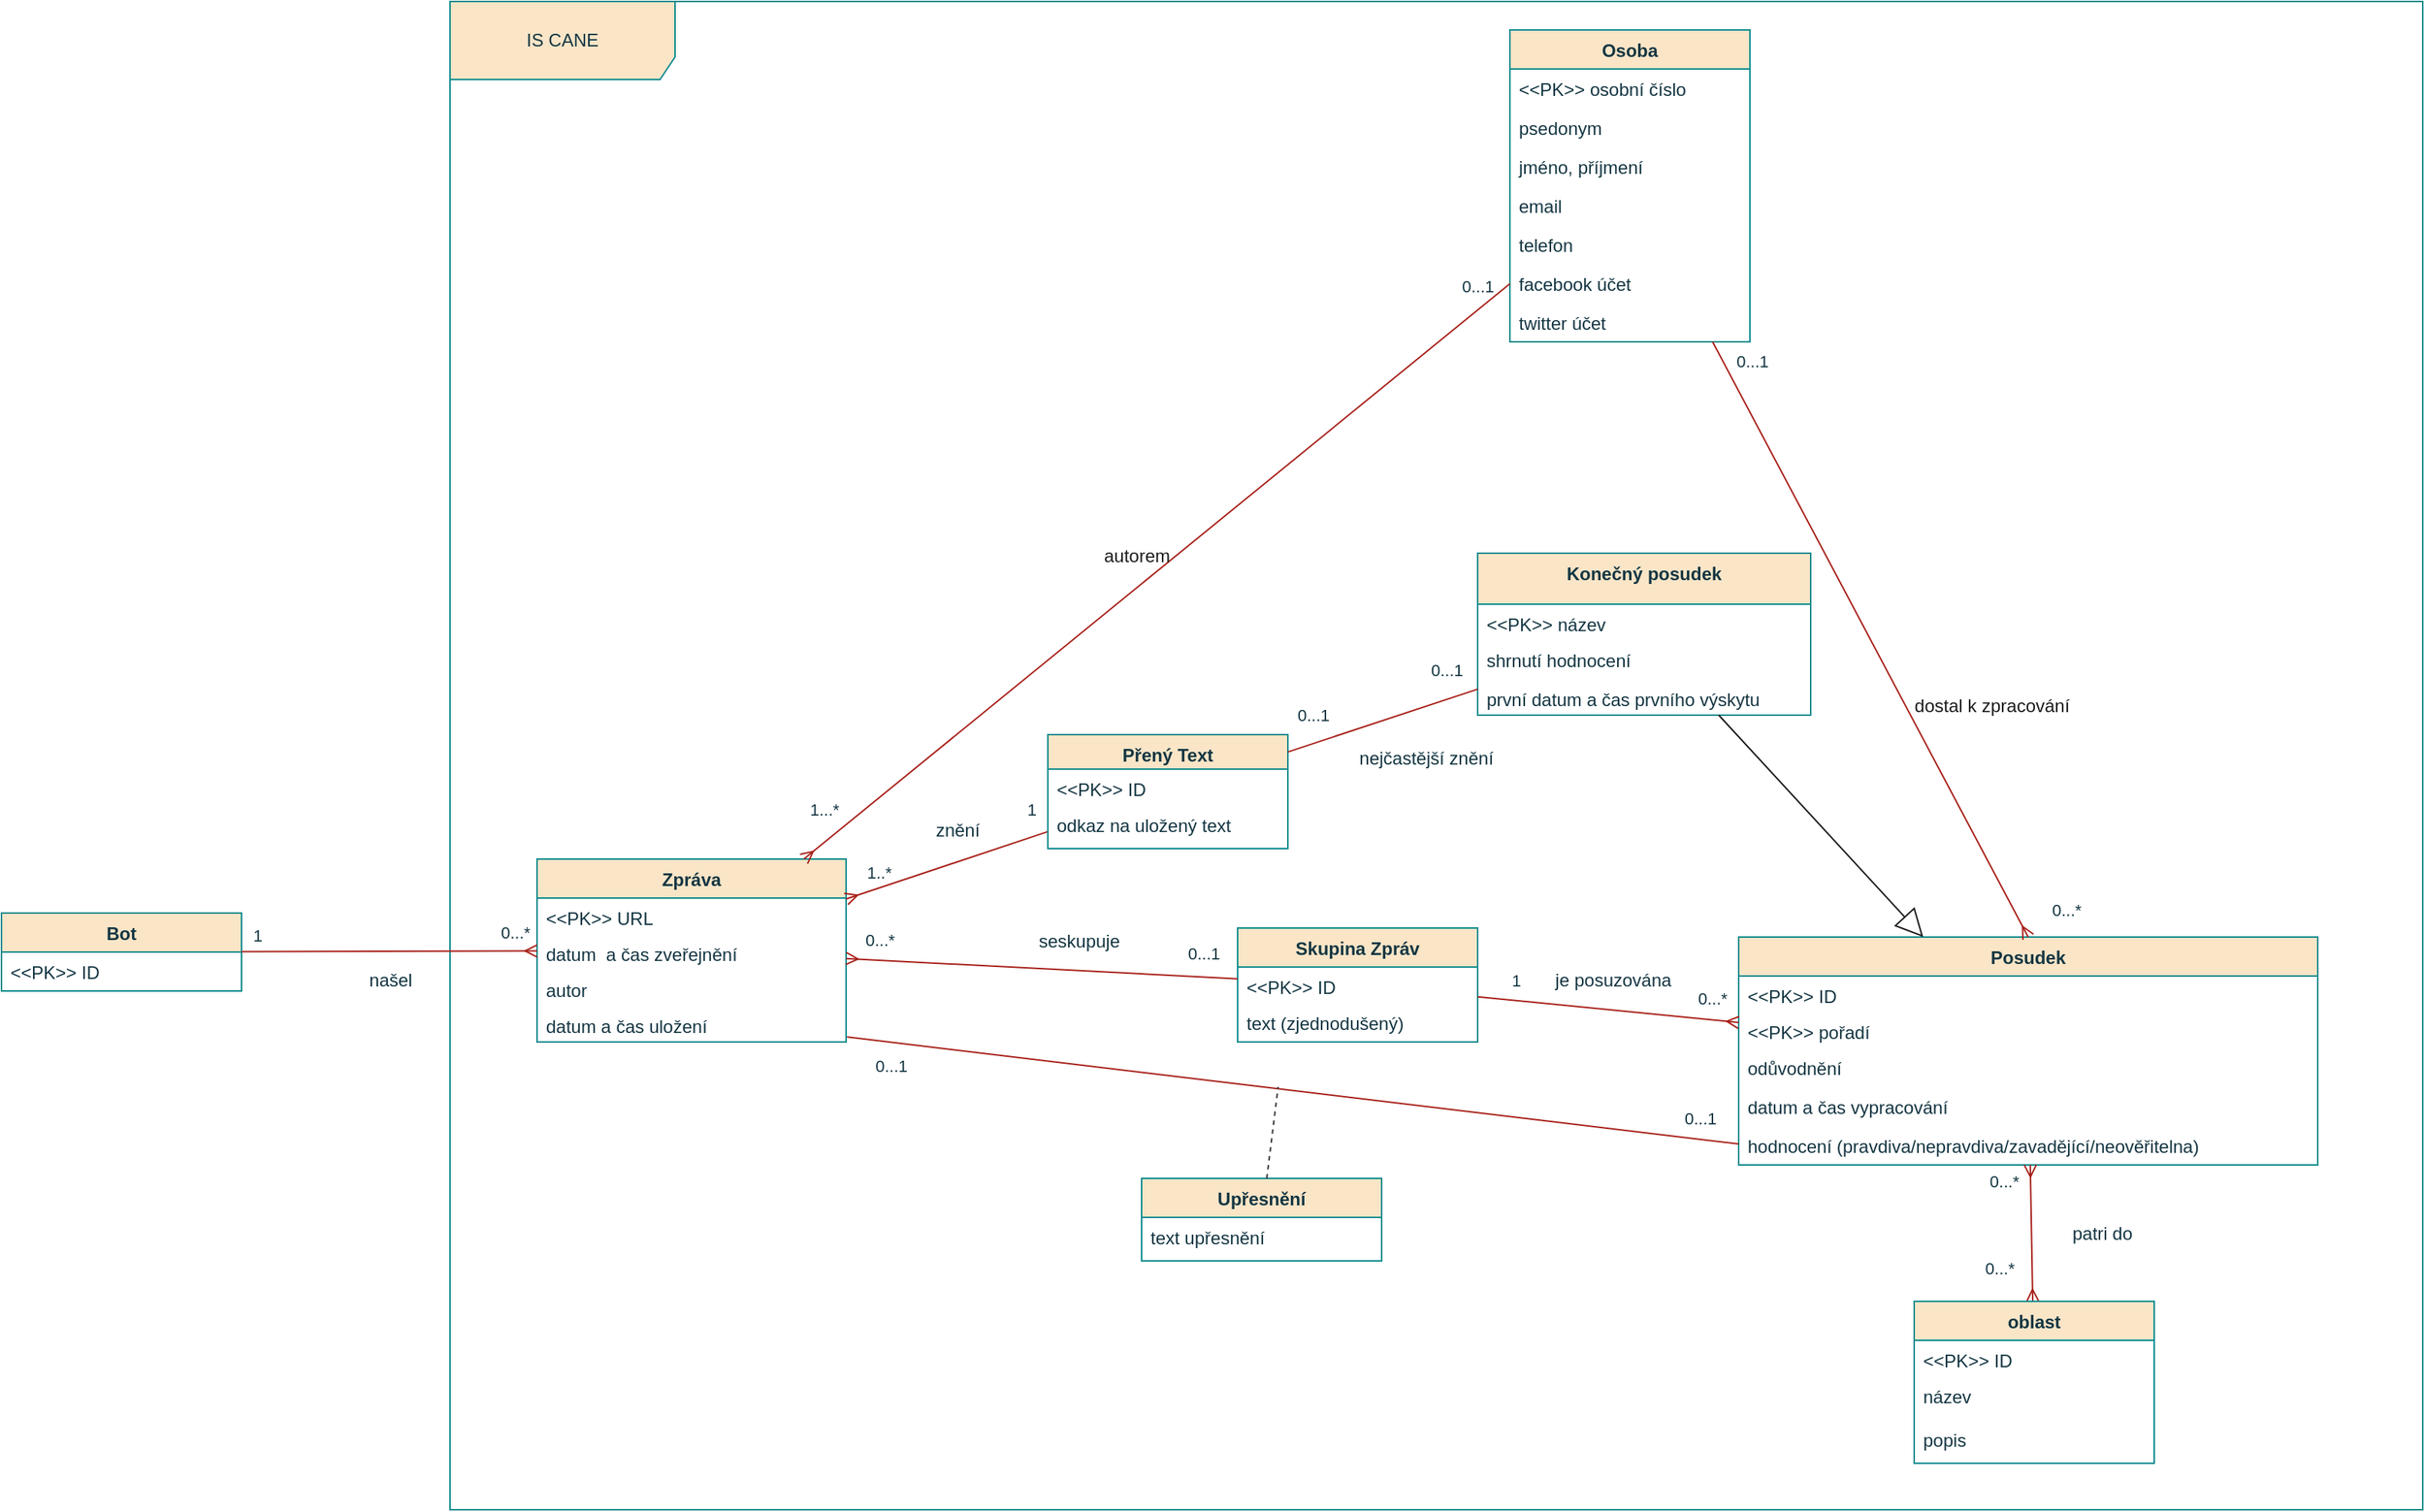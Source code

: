 <mxfile version="20.5.3" type="embed"><diagram id="23iRSUPoRavnBvh4doch" name="Page-1"><mxGraphModel dx="-291" dy="-540" grid="0" gridSize="10" guides="1" tooltips="1" connect="1" arrows="1" fold="1" page="0" pageScale="1" pageWidth="100000" pageHeight="100000" background="#ffffff" math="0" shadow="0"><root><mxCell id="0"/><mxCell id="1" parent="0"/><UserObject label="IS CANE" linkTarget="_blank" id="10"><mxCell style="shape=umlFrame;whiteSpace=wrap;html=1;height=52;fillColor=#FAE5C7;strokeColor=#0F8B8D;fontColor=#143642;width=150;" parent="1" vertex="1"><mxGeometry x="1931" y="1506" width="1315" height="1006" as="geometry"/></mxCell></UserObject><mxCell id="2" value="Zpráva" style="swimlane;fontStyle=1;align=center;verticalAlign=top;childLayout=stackLayout;horizontal=1;startSize=26;horizontalStack=0;resizeParent=1;resizeParentMax=0;resizeLast=0;collapsible=1;marginBottom=0;fillColor=#FAE5C7;strokeColor=#0F8B8D;fontColor=#143642;" parent="1" vertex="1"><mxGeometry x="1989" y="2078" width="206" height="122" as="geometry"><mxRectangle x="2080" y="2160" width="74" height="26" as="alternateBounds"/></mxGeometry></mxCell><mxCell id="43" value="&lt;&lt;PK&gt;&gt; URL" style="text;strokeColor=none;fillColor=none;align=left;verticalAlign=top;spacingLeft=4;spacingRight=4;overflow=hidden;rotatable=0;points=[[0,0.5],[1,0.5]];portConstraint=eastwest;fontColor=#143642;" parent="2" vertex="1"><mxGeometry y="26" width="206" height="24" as="geometry"/></mxCell><mxCell id="45" value="datum  a čas zveřejnění &#10;" style="text;strokeColor=none;fillColor=none;align=left;verticalAlign=top;spacingLeft=4;spacingRight=4;overflow=hidden;rotatable=0;points=[[0,0.5],[1,0.5]];portConstraint=eastwest;fontColor=#143642;" parent="2" vertex="1"><mxGeometry y="50" width="206" height="24" as="geometry"/></mxCell><mxCell id="3" value="autor" style="text;strokeColor=none;fillColor=none;align=left;verticalAlign=top;spacingLeft=4;spacingRight=4;overflow=hidden;rotatable=0;points=[[0,0.5],[1,0.5]];portConstraint=eastwest;fontColor=#143642;" parent="2" vertex="1"><mxGeometry y="74" width="206" height="24" as="geometry"/></mxCell><mxCell id="42" value="datum a čas uložení&#10;" style="text;strokeColor=none;fillColor=none;align=left;verticalAlign=top;spacingLeft=4;spacingRight=4;overflow=hidden;rotatable=0;points=[[0,0.5],[1,0.5]];portConstraint=eastwest;fontColor=#143642;" parent="2" vertex="1"><mxGeometry y="98" width="206" height="24" as="geometry"/></mxCell><mxCell id="83" value="Upřesnění&#10;" style="swimlane;fontStyle=1;align=center;verticalAlign=top;childLayout=stackLayout;horizontal=1;startSize=26;horizontalStack=0;resizeParent=1;resizeParentMax=0;resizeLast=0;collapsible=1;marginBottom=0;fillColor=#FAE5C7;strokeColor=#0F8B8D;fontColor=#143642;" parent="1" vertex="1"><mxGeometry x="2392" y="2291" width="160" height="55" as="geometry"/></mxCell><mxCell id="141" value="text upřesnění" style="text;strokeColor=none;fillColor=none;align=left;verticalAlign=top;spacingLeft=4;spacingRight=4;overflow=hidden;rotatable=0;points=[[0,0.5],[1,0.5]];portConstraint=eastwest;fontColor=#143642;" parent="83" vertex="1"><mxGeometry y="26" width="160" height="29" as="geometry"/></mxCell><mxCell id="97" value="Osoba" style="swimlane;fontStyle=1;align=center;verticalAlign=top;childLayout=stackLayout;horizontal=1;startSize=26;horizontalStack=0;resizeParent=1;resizeParentMax=0;resizeLast=0;collapsible=1;marginBottom=0;fillColor=#FAE5C7;strokeColor=#0F8B8D;fontColor=#143642;" parent="1" vertex="1"><mxGeometry x="2637.5" y="1525" width="160" height="208" as="geometry"/></mxCell><mxCell id="98" value="&lt;&lt;PK&gt;&gt; osobní číslo&#10;" style="text;strokeColor=none;fillColor=none;align=left;verticalAlign=top;spacingLeft=4;spacingRight=4;overflow=hidden;rotatable=0;points=[[0,0.5],[1,0.5]];portConstraint=eastwest;fontColor=#143642;" parent="97" vertex="1"><mxGeometry y="26" width="160" height="26" as="geometry"/></mxCell><mxCell id="102" value="psedonym" style="text;strokeColor=none;fillColor=none;align=left;verticalAlign=top;spacingLeft=4;spacingRight=4;overflow=hidden;rotatable=0;points=[[0,0.5],[1,0.5]];portConstraint=eastwest;fontColor=#143642;" parent="97" vertex="1"><mxGeometry y="52" width="160" height="26" as="geometry"/></mxCell><mxCell id="103" value="jméno, příjmení" style="text;strokeColor=none;fillColor=none;align=left;verticalAlign=top;spacingLeft=4;spacingRight=4;overflow=hidden;rotatable=0;points=[[0,0.5],[1,0.5]];portConstraint=eastwest;fontColor=#143642;" parent="97" vertex="1"><mxGeometry y="78" width="160" height="26" as="geometry"/></mxCell><mxCell id="104" value="email&#10;" style="text;strokeColor=none;fillColor=none;align=left;verticalAlign=top;spacingLeft=4;spacingRight=4;overflow=hidden;rotatable=0;points=[[0,0.5],[1,0.5]];portConstraint=eastwest;fontColor=#143642;" parent="97" vertex="1"><mxGeometry y="104" width="160" height="26" as="geometry"/></mxCell><mxCell id="105" value="telefon" style="text;strokeColor=none;fillColor=none;align=left;verticalAlign=top;spacingLeft=4;spacingRight=4;overflow=hidden;rotatable=0;points=[[0,0.5],[1,0.5]];portConstraint=eastwest;fontColor=#143642;" parent="97" vertex="1"><mxGeometry y="130" width="160" height="26" as="geometry"/></mxCell><mxCell id="106" value="facebook účet" style="text;strokeColor=none;fillColor=none;align=left;verticalAlign=top;spacingLeft=4;spacingRight=4;overflow=hidden;rotatable=0;points=[[0,0.5],[1,0.5]];portConstraint=eastwest;fontColor=#143642;" parent="97" vertex="1"><mxGeometry y="156" width="160" height="26" as="geometry"/></mxCell><mxCell id="94" value="twitter účet" style="text;strokeColor=none;fillColor=none;align=left;verticalAlign=top;spacingLeft=4;spacingRight=4;overflow=hidden;rotatable=0;points=[[0,0.5],[1,0.5]];portConstraint=eastwest;fontColor=#143642;" parent="97" vertex="1"><mxGeometry y="182" width="160" height="26" as="geometry"/></mxCell><mxCell id="118" value="Posudek&#10;" style="swimlane;fontStyle=1;align=center;verticalAlign=top;childLayout=stackLayout;horizontal=1;startSize=26;horizontalStack=0;resizeParent=1;resizeParentMax=0;resizeLast=0;collapsible=1;marginBottom=0;fillColor=#FAE5C7;strokeColor=#0F8B8D;fontColor=#143642;" parent="1" vertex="1"><mxGeometry x="2790" y="2130" width="386" height="152" as="geometry"/></mxCell><mxCell id="238" value="&lt;&lt;PK&gt;&gt; ID" style="text;strokeColor=none;fillColor=none;align=left;verticalAlign=top;spacingLeft=4;spacingRight=4;overflow=hidden;rotatable=0;points=[[0,0.5],[1,0.5]];portConstraint=eastwest;fontColor=#143642;" parent="118" vertex="1"><mxGeometry y="26" width="386" height="24" as="geometry"/></mxCell><mxCell id="311" value="&lt;&lt;PK&gt;&gt; pořadí" style="text;strokeColor=none;fillColor=none;align=left;verticalAlign=top;spacingLeft=4;spacingRight=4;overflow=hidden;rotatable=0;points=[[0,0.5],[1,0.5]];portConstraint=eastwest;fontColor=#143642;" parent="118" vertex="1"><mxGeometry y="50" width="386" height="24" as="geometry"/></mxCell><mxCell id="54" value="odůvodnění&#10;" style="text;strokeColor=none;fillColor=none;align=left;verticalAlign=top;spacingLeft=4;spacingRight=4;overflow=hidden;rotatable=0;points=[[0,0.5],[1,0.5]];portConstraint=eastwest;fontColor=#143642;" parent="118" vertex="1"><mxGeometry y="74" width="386" height="26" as="geometry"/></mxCell><mxCell id="167" value="datum a čas vypracování" style="text;strokeColor=none;fillColor=none;align=left;verticalAlign=top;spacingLeft=4;spacingRight=4;overflow=hidden;rotatable=0;points=[[0,0.5],[1,0.5]];portConstraint=eastwest;fontColor=#143642;" parent="118" vertex="1"><mxGeometry y="100" width="386" height="26" as="geometry"/></mxCell><mxCell id="78" value="hodnocení (pravdiva/nepravdiva/zavadějící/neověřitelna)" style="text;strokeColor=none;fillColor=none;align=left;verticalAlign=top;spacingLeft=4;spacingRight=4;overflow=hidden;rotatable=0;points=[[0,0.5],[1,0.5]];portConstraint=eastwest;fontColor=#143642;" parent="118" vertex="1"><mxGeometry y="126" width="386" height="26" as="geometry"/></mxCell><mxCell id="121" value="Skupina Zpráv&#10;" style="swimlane;fontStyle=1;align=center;verticalAlign=top;childLayout=stackLayout;horizontal=1;startSize=26;horizontalStack=0;resizeParent=1;resizeParentMax=0;resizeLast=0;collapsible=1;marginBottom=0;fillColor=#FAE5C7;strokeColor=#0F8B8D;fontColor=#143642;" parent="1" vertex="1"><mxGeometry x="2456" y="2124" width="160" height="76" as="geometry"/></mxCell><mxCell id="44" value="&lt;&lt;PK&gt;&gt; ID " style="text;strokeColor=none;fillColor=none;align=left;verticalAlign=top;spacingLeft=4;spacingRight=4;overflow=hidden;rotatable=0;points=[[0,0.5],[1,0.5]];portConstraint=eastwest;fontColor=#143642;" parent="121" vertex="1"><mxGeometry y="26" width="160" height="24" as="geometry"/></mxCell><mxCell id="7" value="text (zjednodušený)" style="text;strokeColor=none;fillColor=none;align=left;verticalAlign=top;spacingLeft=4;spacingRight=4;overflow=hidden;rotatable=0;points=[[0,0.5],[1,0.5]];portConstraint=eastwest;fontColor=#143642;" parent="121" vertex="1"><mxGeometry y="50" width="160" height="26" as="geometry"/></mxCell><mxCell id="132" value="Bot" style="swimlane;fontStyle=1;align=center;verticalAlign=top;childLayout=stackLayout;horizontal=1;startSize=26;horizontalStack=0;resizeParent=1;resizeParentMax=0;resizeLast=0;collapsible=1;marginBottom=0;fillColor=#FAE5C7;strokeColor=#0F8B8D;fontColor=#143642;" parent="1" vertex="1"><mxGeometry x="1632" y="2114" width="160" height="52" as="geometry"/></mxCell><mxCell id="16" value="&lt;&lt;PK&gt;&gt; ID&#10;" style="text;strokeColor=none;fillColor=none;align=left;verticalAlign=top;spacingLeft=4;spacingRight=4;overflow=hidden;rotatable=0;points=[[0,0.5],[1,0.5]];portConstraint=eastwest;fontColor=#143642;" parent="132" vertex="1"><mxGeometry y="26" width="160" height="26" as="geometry"/></mxCell><mxCell id="143" value="" style="resizable=0;html=1;align=right;verticalAlign=bottom;fillColor=#FAE5C7;strokeColor=#0F8B8D;fontColor=#143642;" parent="1" connectable="0" vertex="1"><mxGeometry x="2770.997" y="2232" as="geometry"/></mxCell><mxCell id="145" value="" style="endArrow=none;html=1;rounded=0;labelBackgroundColor=default;strokeColor=#A8201A;fontFamily=Helvetica;fontSize=11;fontColor=#143642;fillColor=#FAE5C7;shape=connector;elbow=vertical;startArrow=ERmany;startFill=0;" parent="1" source="2" target="121" edge="1"><mxGeometry relative="1" as="geometry"><mxPoint x="2296" y="2154" as="sourcePoint"/><mxPoint x="2456" y="2154" as="targetPoint"/></mxGeometry></mxCell><mxCell id="146" value="0...*" style="resizable=0;html=1;align=left;verticalAlign=bottom;strokeColor=#0F8B8D;fontFamily=Helvetica;fontSize=11;fontColor=#143642;fillColor=#FAE5C7;" parent="145" connectable="0" vertex="1"><mxGeometry x="-1" relative="1" as="geometry"><mxPoint x="11" y="-4" as="offset"/></mxGeometry></mxCell><mxCell id="154" value="" style="endArrow=none;html=1;rounded=0;labelBackgroundColor=default;strokeColor=#A8201A;fontFamily=Helvetica;fontSize=11;fontColor=#143642;fillColor=#FAE5C7;shape=connector;elbow=vertical;startArrow=ERmany;startFill=0;" parent="1" source="2" target="97" edge="1"><mxGeometry relative="1" as="geometry"><mxPoint x="2341" y="2042.002" as="sourcePoint"/><mxPoint x="2320" y="1831.0" as="targetPoint"/></mxGeometry></mxCell><mxCell id="155" value="1...*" style="resizable=0;html=1;align=left;verticalAlign=bottom;strokeColor=#0F8B8D;fontFamily=Helvetica;fontSize=11;fontColor=#143642;fillColor=#FAE5C7;" parent="154" connectable="0" vertex="1"><mxGeometry x="-1" relative="1" as="geometry"><mxPoint x="2" y="-25" as="offset"/></mxGeometry></mxCell><mxCell id="156" value="0...1" style="resizable=0;html=1;align=right;verticalAlign=bottom;strokeColor=#0F8B8D;fontFamily=Helvetica;fontSize=11;fontColor=#143642;fillColor=#FAE5C7;" parent="154" connectable="0" vertex="1"><mxGeometry x="1" relative="1" as="geometry"><mxPoint x="-10" y="10" as="offset"/></mxGeometry></mxCell><mxCell id="184" value="" style="endArrow=ERmany;html=1;rounded=0;labelBackgroundColor=default;strokeColor=#A8201A;fontFamily=Helvetica;fontSize=11;fontColor=#143642;fillColor=#FAE5C7;shape=connector;elbow=vertical;startArrow=none;startFill=0;endFill=0;" parent="1" source="293" target="2" edge="1"><mxGeometry relative="1" as="geometry"><mxPoint x="2251.696" y="2096" as="sourcePoint"/><mxPoint x="2548" y="2018.287" as="targetPoint"/></mxGeometry></mxCell><mxCell id="195" value="" style="endArrow=ERmany;html=1;rounded=0;labelBackgroundColor=default;strokeColor=#A8201A;fontFamily=Helvetica;fontSize=11;fontColor=#143642;fillColor=#FAE5C7;shape=connector;elbow=vertical;startArrow=ERmany;startFill=0;endFill=0;" parent="1" source="201" target="118" edge="1"><mxGeometry relative="1" as="geometry"><mxPoint x="2977.064" y="2342" as="sourcePoint"/><mxPoint x="2545" y="2201.636" as="targetPoint"/></mxGeometry></mxCell><mxCell id="197" value="0...*" style="resizable=0;html=1;align=right;verticalAlign=bottom;strokeColor=#0F8B8D;fontFamily=Helvetica;fontSize=11;fontColor=#143642;fillColor=#FAE5C7;" parent="195" connectable="0" vertex="1"><mxGeometry x="1" relative="1" as="geometry"><mxPoint x="-7" y="19" as="offset"/></mxGeometry></mxCell><mxCell id="199" value="nejčastější znění&amp;nbsp;" style="text;html=1;strokeColor=none;fillColor=none;align=center;verticalAlign=middle;whiteSpace=wrap;rounded=0;fontColor=#143642;rotation=0;" parent="1" vertex="1"><mxGeometry x="2530.5" y="1996" width="105" height="30" as="geometry"/></mxCell><mxCell id="201" value="oblast" style="swimlane;fontStyle=1;align=center;verticalAlign=top;childLayout=stackLayout;horizontal=1;startSize=26;horizontalStack=0;resizeParent=1;resizeParentMax=0;resizeLast=0;collapsible=1;marginBottom=0;fillColor=#FAE5C7;strokeColor=#0F8B8D;fontColor=#143642;" parent="1" vertex="1"><mxGeometry x="2907" y="2373" width="160" height="108" as="geometry"/></mxCell><mxCell id="239" value="&lt;&lt;PK&gt;&gt; ID " style="text;strokeColor=none;fillColor=none;align=left;verticalAlign=top;spacingLeft=4;spacingRight=4;overflow=hidden;rotatable=0;points=[[0,0.5],[1,0.5]];portConstraint=eastwest;fontColor=#143642;" parent="201" vertex="1"><mxGeometry y="26" width="160" height="24" as="geometry"/></mxCell><mxCell id="202" value="název" style="text;strokeColor=none;fillColor=none;align=left;verticalAlign=top;spacingLeft=4;spacingRight=4;overflow=hidden;rotatable=0;points=[[0,0.5],[1,0.5]];portConstraint=eastwest;fontColor=#143642;" parent="201" vertex="1"><mxGeometry y="50" width="160" height="29" as="geometry"/></mxCell><mxCell id="204" value="popis" style="text;strokeColor=none;fillColor=none;align=left;verticalAlign=top;spacingLeft=4;spacingRight=4;overflow=hidden;rotatable=0;points=[[0,0.5],[1,0.5]];portConstraint=eastwest;fontColor=#143642;" parent="201" vertex="1"><mxGeometry y="79" width="160" height="29" as="geometry"/></mxCell><mxCell id="216" value="" style="endArrow=none;html=1;rounded=0;labelBackgroundColor=default;strokeColor=#A8201A;fontFamily=Helvetica;fontSize=11;fontColor=#143642;fillColor=#FAE5C7;shape=connector;elbow=vertical;startArrow=ERmany;startFill=0;endFill=0;" parent="1" source="118" target="121" edge="1"><mxGeometry relative="1" as="geometry"><mxPoint x="2665.844" y="2217" as="sourcePoint"/><mxPoint x="2608.003" y="2084" as="targetPoint"/></mxGeometry></mxCell><mxCell id="217" value="0...*" style="resizable=0;html=1;align=left;verticalAlign=bottom;strokeColor=#0F8B8D;fontFamily=Helvetica;fontSize=11;fontColor=#143642;fillColor=#FAE5C7;" parent="216" connectable="0" vertex="1"><mxGeometry x="-1" relative="1" as="geometry"><mxPoint x="-29" y="-8" as="offset"/></mxGeometry></mxCell><mxCell id="218" value="1" style="resizable=0;html=1;align=right;verticalAlign=bottom;strokeColor=#0F8B8D;fontFamily=Helvetica;fontSize=11;fontColor=#143642;fillColor=#FAE5C7;" parent="216" connectable="0" vertex="1"><mxGeometry x="1" relative="1" as="geometry"><mxPoint x="30" y="-2" as="offset"/></mxGeometry></mxCell><mxCell id="219" value="0...*" style="resizable=0;html=1;align=right;verticalAlign=bottom;strokeColor=#0F8B8D;fontFamily=Helvetica;fontSize=11;fontColor=#143642;fillColor=#FAE5C7;" parent="1" connectable="0" vertex="1"><mxGeometry x="2974.003" y="2327.997" as="geometry"><mxPoint y="32" as="offset"/></mxGeometry></mxCell><mxCell id="232" value="" style="endArrow=none;html=1;rounded=0;labelBackgroundColor=default;strokeColor=#A8201A;fontFamily=Helvetica;fontSize=11;fontColor=#143642;fillColor=#FAE5C7;shape=connector;elbow=vertical;startArrow=none;startFill=0;endFill=0;exitX=0;exitY=0.5;exitDx=0;exitDy=0;entryX=1.003;entryY=0.903;entryDx=0;entryDy=0;entryPerimeter=0;" parent="1" edge="1"><mxGeometry relative="1" as="geometry"><mxPoint x="2790" y="2268" as="sourcePoint"/><mxPoint x="2195.618" y="2196.672" as="targetPoint"/></mxGeometry></mxCell><mxCell id="233" value="0...1" style="resizable=0;html=1;align=left;verticalAlign=bottom;strokeColor=#0F8B8D;fontFamily=Helvetica;fontSize=11;fontColor=#143642;fillColor=#FAE5C7;" parent="232" connectable="0" vertex="1"><mxGeometry x="-1" relative="1" as="geometry"><mxPoint x="-38" y="-9" as="offset"/></mxGeometry></mxCell><mxCell id="234" value="0...1" style="resizable=0;html=1;align=right;verticalAlign=bottom;strokeColor=#0F8B8D;fontFamily=Helvetica;fontSize=11;fontColor=#143642;fillColor=#FAE5C7;" parent="232" connectable="0" vertex="1"><mxGeometry x="1" relative="1" as="geometry"><mxPoint x="41" y="28" as="offset"/></mxGeometry></mxCell><mxCell id="240" value="" style="endArrow=none;html=1;rounded=0;labelBackgroundColor=default;strokeColor=#A8201A;fontFamily=Helvetica;fontSize=11;fontColor=#143642;fillColor=#FAE5C7;shape=connector;elbow=vertical;startArrow=ERmany;startFill=0;endFill=0;exitX=0.5;exitY=0;exitDx=0;exitDy=0;" parent="1" source="118" target="97" edge="1"><mxGeometry relative="1" as="geometry"><mxPoint x="3004" y="2114" as="sourcePoint"/><mxPoint x="3004.807" y="1924" as="targetPoint"/></mxGeometry></mxCell><mxCell id="241" value="0...*" style="resizable=0;html=1;align=left;verticalAlign=bottom;strokeColor=#0F8B8D;fontFamily=Helvetica;fontSize=11;fontColor=#143642;fillColor=#FAE5C7;" parent="240" connectable="0" vertex="1"><mxGeometry x="-1" relative="1" as="geometry"><mxPoint x="14" y="-10" as="offset"/></mxGeometry></mxCell><mxCell id="242" value="0...1" style="resizable=0;html=1;align=right;verticalAlign=bottom;strokeColor=#0F8B8D;fontFamily=Helvetica;fontSize=11;fontColor=#143642;fillColor=#FAE5C7;" parent="240" connectable="0" vertex="1"><mxGeometry x="1" relative="1" as="geometry"><mxPoint x="38" y="22" as="offset"/></mxGeometry></mxCell><mxCell id="246" value="" style="endArrow=none;html=1;rounded=0;labelBackgroundColor=default;strokeColor=#A8201A;fontFamily=Helvetica;fontSize=11;fontColor=#143642;fillColor=#FAE5C7;shape=connector;elbow=vertical;startArrow=ERmany;startFill=0;" parent="1" source="2" target="132" edge="1"><mxGeometry relative="1" as="geometry"><mxPoint x="1867" y="2218.0" as="sourcePoint"/><mxPoint x="1873" y="2202" as="targetPoint"/></mxGeometry></mxCell><mxCell id="247" value="0...*" style="resizable=0;html=1;align=left;verticalAlign=bottom;strokeColor=#0F8B8D;fontFamily=Helvetica;fontSize=11;fontColor=#143642;fillColor=#FAE5C7;" parent="246" connectable="0" vertex="1"><mxGeometry x="-1" relative="1" as="geometry"><mxPoint x="-26" y="-4" as="offset"/></mxGeometry></mxCell><mxCell id="248" value="1" style="resizable=0;html=1;align=right;verticalAlign=bottom;strokeColor=#0F8B8D;fontFamily=Helvetica;fontSize=11;fontColor=#143642;fillColor=#FAE5C7;" parent="246" connectable="0" vertex="1"><mxGeometry x="1" relative="1" as="geometry"><mxPoint x="14" y="-2" as="offset"/></mxGeometry></mxCell><mxCell id="249" value="našel" style="text;html=1;strokeColor=none;fillColor=none;align=center;verticalAlign=middle;whiteSpace=wrap;rounded=0;fontColor=#143642;rotation=0;" parent="1" vertex="1"><mxGeometry x="1841" y="2144" width="100.5" height="30" as="geometry"/></mxCell><mxCell id="250" value="seskupuje" style="text;html=1;strokeColor=none;fillColor=none;align=center;verticalAlign=middle;whiteSpace=wrap;rounded=0;fontColor=#143642;rotation=0;" parent="1" vertex="1"><mxGeometry x="2300" y="2118" width="100.5" height="30" as="geometry"/></mxCell><mxCell id="257" value="" style="fontSize=12;html=1;endArrow=none;endFill=0;rounded=0;strokeColor=#363636;dashed=1;" parent="1" source="83" edge="1"><mxGeometry width="100" height="100" relative="1" as="geometry"><mxPoint x="2236" y="2380" as="sourcePoint"/><mxPoint x="2483" y="2230" as="targetPoint"/></mxGeometry></mxCell><mxCell id="258" value="je posuzována" style="text;html=1;strokeColor=none;fillColor=none;align=center;verticalAlign=middle;whiteSpace=wrap;rounded=0;fontColor=#143642;rotation=0;" parent="1" vertex="1"><mxGeometry x="2656" y="2144" width="100.5" height="30" as="geometry"/></mxCell><mxCell id="261" value="patri do" style="text;html=1;strokeColor=none;fillColor=none;align=center;verticalAlign=middle;whiteSpace=wrap;rounded=0;fontColor=#143642;rotation=0;" parent="1" vertex="1"><mxGeometry x="2982" y="2314.5" width="100.5" height="27" as="geometry"/></mxCell><mxCell id="268" value="Konečný posudek" style="swimlane;fontStyle=1;align=center;verticalAlign=top;childLayout=stackLayout;horizontal=1;startSize=34;horizontalStack=0;resizeParent=1;resizeParentMax=0;resizeLast=0;collapsible=1;marginBottom=0;fillColor=#FAE5C7;strokeColor=#0F8B8D;fontColor=#143642;" parent="1" vertex="1"><mxGeometry x="2616" y="1874" width="222" height="108" as="geometry"/></mxCell><mxCell id="237" value="&lt;&lt;PK&gt;&gt; název" style="text;strokeColor=none;fillColor=none;align=left;verticalAlign=top;spacingLeft=4;spacingRight=4;overflow=hidden;rotatable=0;points=[[0,0.5],[1,0.5]];portConstraint=eastwest;fontColor=#143642;" parent="268" vertex="1"><mxGeometry y="34" width="222" height="24" as="geometry"/></mxCell><mxCell id="277" value="shrnutí hodnocení" style="text;strokeColor=none;fillColor=none;align=left;verticalAlign=top;spacingLeft=4;spacingRight=4;overflow=hidden;rotatable=0;points=[[0,0.5],[1,0.5]];portConstraint=eastwest;fontColor=#143642;" parent="268" vertex="1"><mxGeometry y="58" width="222" height="26" as="geometry"/></mxCell><mxCell id="308" value="první datum a čas prvního výskytu&#10;" style="text;strokeColor=none;fillColor=none;align=left;verticalAlign=top;spacingLeft=4;spacingRight=4;overflow=hidden;rotatable=0;points=[[0,0.5],[1,0.5]];portConstraint=eastwest;fontColor=#143642;" parent="268" vertex="1"><mxGeometry y="84" width="222" height="24" as="geometry"/></mxCell><mxCell id="270" value="dostal k zpracování" style="text;align=center;fontStyle=0;verticalAlign=middle;spacingLeft=3;spacingRight=3;strokeColor=none;rotatable=0;points=[[0,0.5],[1,0.5]];portConstraint=eastwest;fontColor=#1C1C1C;" parent="1" vertex="1"><mxGeometry x="2922" y="1968" width="74" height="14" as="geometry"/></mxCell><mxCell id="275" value="" style="endArrow=block;endSize=16;endFill=0;html=1;rounded=0;fontColor=#1C1C1C;strokeColor=#191919;" parent="1" source="268" target="118" edge="1"><mxGeometry width="160" relative="1" as="geometry"><mxPoint x="2822" y="2026" as="sourcePoint"/><mxPoint x="2982" y="2026" as="targetPoint"/></mxGeometry></mxCell><mxCell id="279" value="1..*" style="resizable=0;html=1;align=left;verticalAlign=bottom;strokeColor=#0F8B8D;fontFamily=Helvetica;fontSize=11;fontColor=#143642;fillColor=#FAE5C7;" parent="1" connectable="0" vertex="1"><mxGeometry x="2218" y="2102.002" as="geometry"><mxPoint x="-11" y="-7" as="offset"/></mxGeometry></mxCell><mxCell id="276" value="" style="resizable=0;html=1;align=right;verticalAlign=bottom;strokeColor=#0F8B8D;fontFamily=Helvetica;fontSize=11;fontColor=#143642;fillColor=#FAE5C7;" parent="1" connectable="0" vertex="1"><mxGeometry x="2669" y="1831" width="160" as="geometry"><mxPoint x="-98" y="-2" as="offset"/></mxGeometry></mxCell><mxCell id="283" value="autorem" style="text;align=center;fontStyle=0;verticalAlign=middle;spacingLeft=3;spacingRight=3;strokeColor=none;rotatable=0;points=[[0,0.5],[1,0.5]];portConstraint=eastwest;fontColor=#1C1C1C;" parent="1" vertex="1"><mxGeometry x="2364" y="1863" width="50" height="24" as="geometry"/></mxCell><mxCell id="293" value="Přený Text" style="swimlane;fontStyle=1;align=center;verticalAlign=top;childLayout=stackLayout;horizontal=1;startSize=23;horizontalStack=0;resizeParent=1;resizeParentMax=0;resizeLast=0;collapsible=1;marginBottom=0;fillColor=#FAE5C7;strokeColor=#0F8B8D;fontColor=#143642;rotation=0;" parent="1" vertex="1"><mxGeometry x="2329.5" y="1995" width="160" height="76" as="geometry"/></mxCell><mxCell id="307" value="&lt;&lt;PK&gt;&gt; ID " style="text;strokeColor=none;fillColor=none;align=left;verticalAlign=top;spacingLeft=4;spacingRight=4;overflow=hidden;rotatable=0;points=[[0,0.5],[1,0.5]];portConstraint=eastwest;fontColor=#143642;" parent="293" vertex="1"><mxGeometry y="23" width="160" height="24" as="geometry"/></mxCell><mxCell id="294" value="odkaz na uložený text" style="text;strokeColor=none;fillColor=none;align=left;verticalAlign=top;spacingLeft=4;spacingRight=4;overflow=hidden;rotatable=0;points=[[0,0.5],[1,0.5]];portConstraint=eastwest;fontColor=#143642;" parent="293" vertex="1"><mxGeometry y="47" width="160" height="29" as="geometry"/></mxCell><mxCell id="295" value="" style="endArrow=none;html=1;rounded=0;labelBackgroundColor=default;strokeColor=#A8201A;fontFamily=Helvetica;fontSize=11;fontColor=#143642;fillColor=#FAE5C7;shape=connector;elbow=vertical;startArrow=none;startFill=0;" parent="1" source="293" target="268" edge="1"><mxGeometry relative="1" as="geometry"><mxPoint x="2205" y="2184.098" as="sourcePoint"/><mxPoint x="2479" y="2181.7" as="targetPoint"/></mxGeometry></mxCell><mxCell id="296" value="0...1" style="resizable=0;html=1;align=left;verticalAlign=bottom;strokeColor=#0F8B8D;fontFamily=Helvetica;fontSize=11;fontColor=#143642;fillColor=#FAE5C7;" parent="295" connectable="0" vertex="1"><mxGeometry x="-1" relative="1" as="geometry"><mxPoint x="4" y="-16" as="offset"/></mxGeometry></mxCell><mxCell id="301" value="1" style="resizable=0;html=1;align=right;verticalAlign=bottom;strokeColor=#0F8B8D;fontFamily=Helvetica;fontSize=11;fontColor=#143642;fillColor=#FAE5C7;" parent="1" connectable="0" vertex="1"><mxGeometry x="2341.002" y="2066.0" as="geometry"><mxPoint x="-19" y="-13" as="offset"/></mxGeometry></mxCell><mxCell id="306" value="znění" style="text;html=1;strokeColor=none;fillColor=none;align=center;verticalAlign=middle;whiteSpace=wrap;rounded=0;fontColor=#143642;rotation=0;" parent="1" vertex="1"><mxGeometry x="2246" y="2049" width="46.5" height="19" as="geometry"/></mxCell><mxCell id="309" value="0...1" style="resizable=0;html=1;align=left;verticalAlign=bottom;strokeColor=#0F8B8D;fontFamily=Helvetica;fontSize=11;fontColor=#143642;fillColor=#FAE5C7;rotation=0;" parent="1" connectable="0" vertex="1"><mxGeometry x="2583" y="1960.998" as="geometry"/></mxCell><mxCell id="310" value="0...1" style="resizable=0;html=1;align=left;verticalAlign=bottom;strokeColor=#0F8B8D;fontFamily=Helvetica;fontSize=11;fontColor=#143642;fillColor=#FAE5C7;" parent="1" connectable="0" vertex="1"><mxGeometry x="2421" y="2149.996" as="geometry"/></mxCell></root></mxGraphModel></diagram></mxfile>
